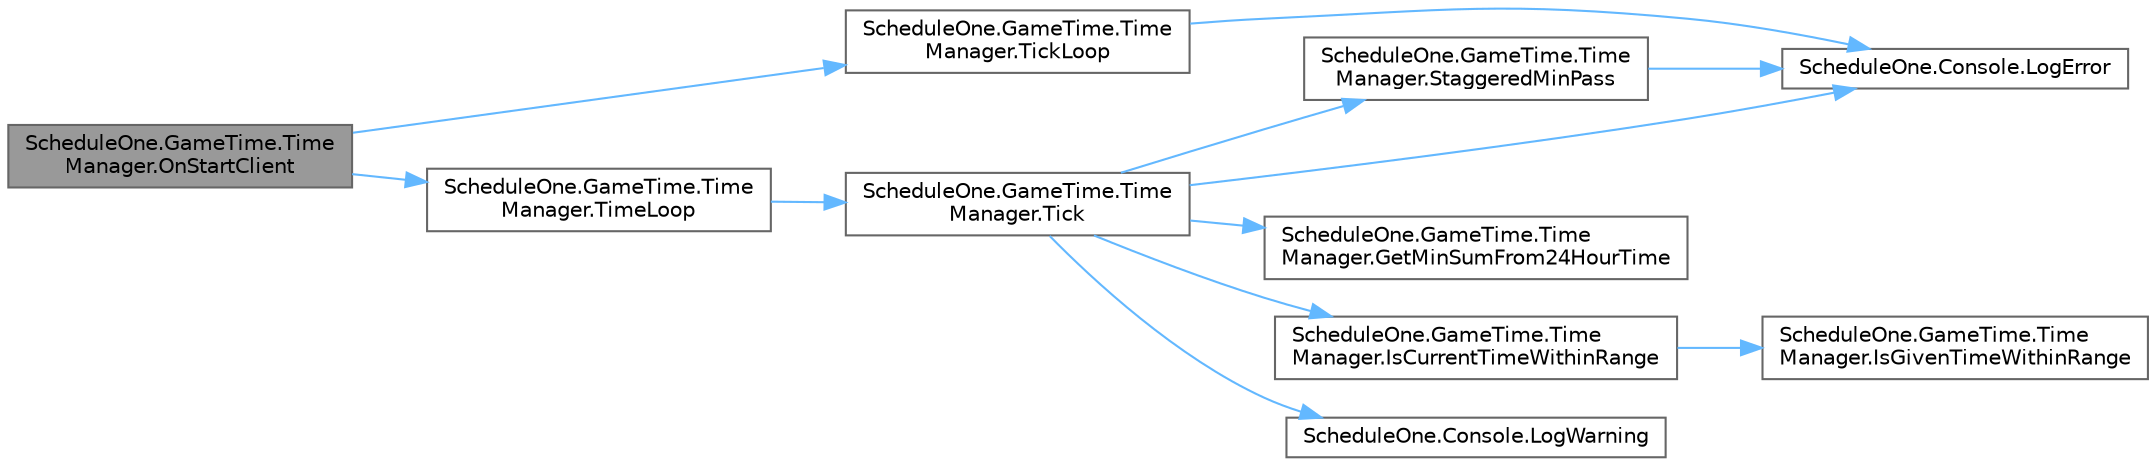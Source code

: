 digraph "ScheduleOne.GameTime.TimeManager.OnStartClient"
{
 // LATEX_PDF_SIZE
  bgcolor="transparent";
  edge [fontname=Helvetica,fontsize=10,labelfontname=Helvetica,labelfontsize=10];
  node [fontname=Helvetica,fontsize=10,shape=box,height=0.2,width=0.4];
  rankdir="LR";
  Node1 [id="Node000001",label="ScheduleOne.GameTime.Time\lManager.OnStartClient",height=0.2,width=0.4,color="gray40", fillcolor="grey60", style="filled", fontcolor="black",tooltip=" "];
  Node1 -> Node2 [id="edge1_Node000001_Node000002",color="steelblue1",style="solid",tooltip=" "];
  Node2 [id="Node000002",label="ScheduleOne.GameTime.Time\lManager.TickLoop",height=0.2,width=0.4,color="grey40", fillcolor="white", style="filled",URL="$class_schedule_one_1_1_game_time_1_1_time_manager.html#a17bb5b5ab8783bc695039b93a769c05d",tooltip=" "];
  Node2 -> Node3 [id="edge2_Node000002_Node000003",color="steelblue1",style="solid",tooltip=" "];
  Node3 [id="Node000003",label="ScheduleOne.Console.LogError",height=0.2,width=0.4,color="grey40", fillcolor="white", style="filled",URL="$class_schedule_one_1_1_console.html#af815c154f3082a5bf25f62c7cc93fad2",tooltip=" "];
  Node1 -> Node4 [id="edge3_Node000001_Node000004",color="steelblue1",style="solid",tooltip=" "];
  Node4 [id="Node000004",label="ScheduleOne.GameTime.Time\lManager.TimeLoop",height=0.2,width=0.4,color="grey40", fillcolor="white", style="filled",URL="$class_schedule_one_1_1_game_time_1_1_time_manager.html#afbbbf8bdaa4689b6ca0afe45dcb157a7",tooltip=" "];
  Node4 -> Node5 [id="edge4_Node000004_Node000005",color="steelblue1",style="solid",tooltip=" "];
  Node5 [id="Node000005",label="ScheduleOne.GameTime.Time\lManager.Tick",height=0.2,width=0.4,color="grey40", fillcolor="white", style="filled",URL="$class_schedule_one_1_1_game_time_1_1_time_manager.html#a3fa947c142e646699e056267b8ef7c2a",tooltip=" "];
  Node5 -> Node6 [id="edge5_Node000005_Node000006",color="steelblue1",style="solid",tooltip=" "];
  Node6 [id="Node000006",label="ScheduleOne.GameTime.Time\lManager.GetMinSumFrom24HourTime",height=0.2,width=0.4,color="grey40", fillcolor="white", style="filled",URL="$class_schedule_one_1_1_game_time_1_1_time_manager.html#a49fb641341146bbc007d356add9645b5",tooltip=" "];
  Node5 -> Node7 [id="edge6_Node000005_Node000007",color="steelblue1",style="solid",tooltip=" "];
  Node7 [id="Node000007",label="ScheduleOne.GameTime.Time\lManager.IsCurrentTimeWithinRange",height=0.2,width=0.4,color="grey40", fillcolor="white", style="filled",URL="$class_schedule_one_1_1_game_time_1_1_time_manager.html#a5df6b0f125e8646075fb957cd97d4838",tooltip=" "];
  Node7 -> Node8 [id="edge7_Node000007_Node000008",color="steelblue1",style="solid",tooltip=" "];
  Node8 [id="Node000008",label="ScheduleOne.GameTime.Time\lManager.IsGivenTimeWithinRange",height=0.2,width=0.4,color="grey40", fillcolor="white", style="filled",URL="$class_schedule_one_1_1_game_time_1_1_time_manager.html#a4d347f40286954d54e7f27872275fce2",tooltip=" "];
  Node5 -> Node3 [id="edge8_Node000005_Node000003",color="steelblue1",style="solid",tooltip=" "];
  Node5 -> Node9 [id="edge9_Node000005_Node000009",color="steelblue1",style="solid",tooltip=" "];
  Node9 [id="Node000009",label="ScheduleOne.Console.LogWarning",height=0.2,width=0.4,color="grey40", fillcolor="white", style="filled",URL="$class_schedule_one_1_1_console.html#a4af4a471d16b1029b44a8121bf41d45c",tooltip=" "];
  Node5 -> Node10 [id="edge10_Node000005_Node000010",color="steelblue1",style="solid",tooltip=" "];
  Node10 [id="Node000010",label="ScheduleOne.GameTime.Time\lManager.StaggeredMinPass",height=0.2,width=0.4,color="grey40", fillcolor="white", style="filled",URL="$class_schedule_one_1_1_game_time_1_1_time_manager.html#ad48b676553a663c13f0722301fbc2837",tooltip=" "];
  Node10 -> Node3 [id="edge11_Node000010_Node000003",color="steelblue1",style="solid",tooltip=" "];
}
